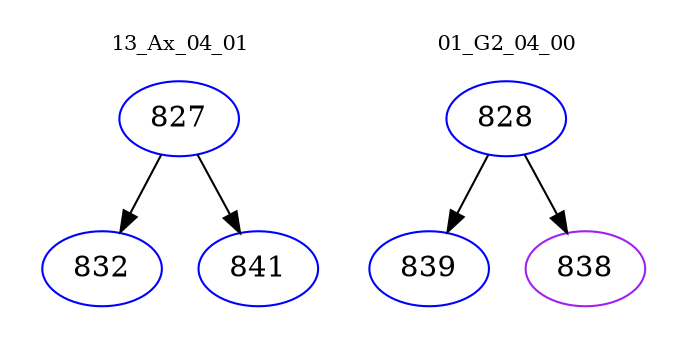 digraph{
subgraph cluster_0 {
color = white
label = "13_Ax_04_01";
fontsize=10;
T0_827 [label="827", color="blue"]
T0_827 -> T0_832 [color="black"]
T0_832 [label="832", color="blue"]
T0_827 -> T0_841 [color="black"]
T0_841 [label="841", color="blue"]
}
subgraph cluster_1 {
color = white
label = "01_G2_04_00";
fontsize=10;
T1_828 [label="828", color="blue"]
T1_828 -> T1_839 [color="black"]
T1_839 [label="839", color="blue"]
T1_828 -> T1_838 [color="black"]
T1_838 [label="838", color="purple"]
}
}

